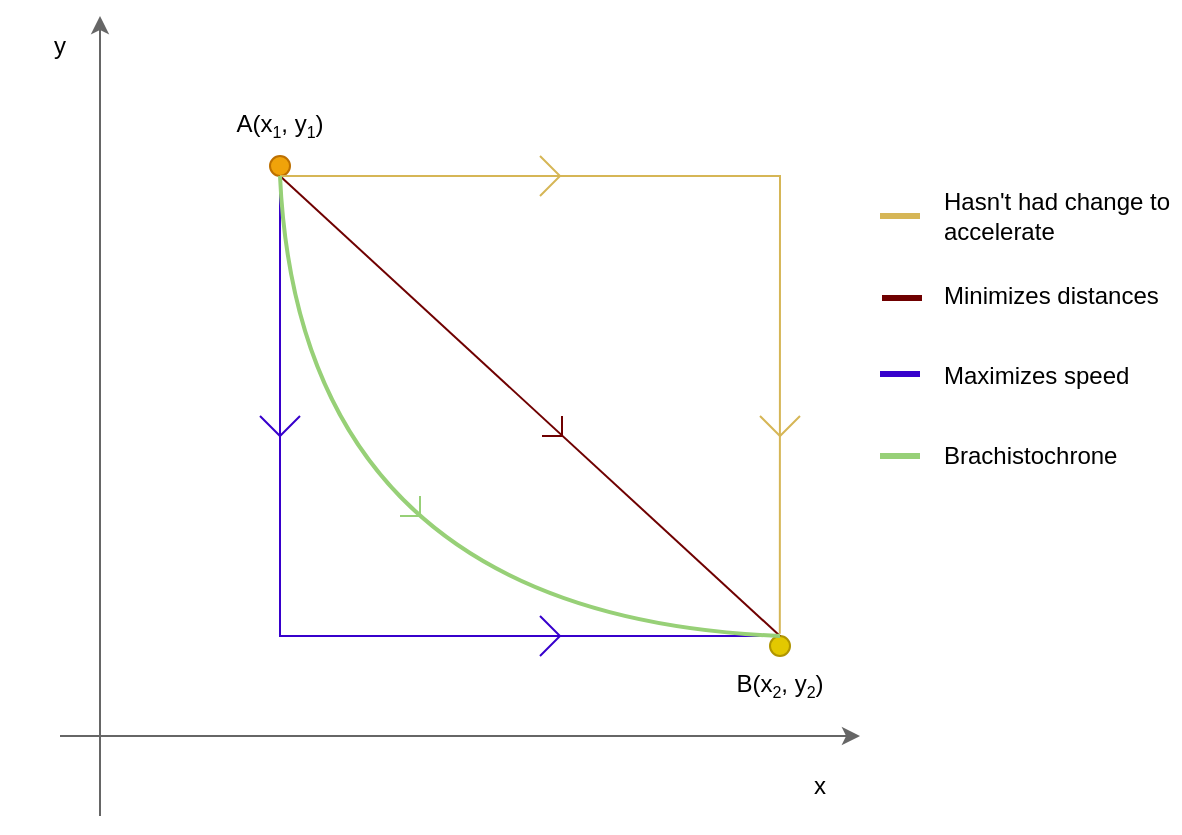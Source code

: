 <mxfile version="18.0.4" type="github">
  <diagram id="QX2g_H7A-oysbLNpwRhZ" name="Page-1">
    <mxGraphModel dx="366" dy="749" grid="1" gridSize="10" guides="1" tooltips="1" connect="1" arrows="1" fold="1" page="1" pageScale="1" pageWidth="850" pageHeight="1100" math="0" shadow="0">
      <root>
        <mxCell id="0" />
        <mxCell id="1" parent="0" />
        <mxCell id="48glNEHDDhysdigHE6gb-4" value="" style="endArrow=classic;html=1;rounded=0;fillColor=#f5f5f5;strokeColor=#666666;" parent="1" edge="1">
          <mxGeometry width="50" height="50" relative="1" as="geometry">
            <mxPoint x="380" y="680" as="sourcePoint" />
            <mxPoint x="380" y="280" as="targetPoint" />
          </mxGeometry>
        </mxCell>
        <mxCell id="48glNEHDDhysdigHE6gb-5" value="" style="endArrow=classic;html=1;rounded=0;fillColor=#f5f5f5;strokeColor=#666666;" parent="1" edge="1">
          <mxGeometry width="50" height="50" relative="1" as="geometry">
            <mxPoint x="360" y="640" as="sourcePoint" />
            <mxPoint x="760" y="640" as="targetPoint" />
          </mxGeometry>
        </mxCell>
        <mxCell id="48glNEHDDhysdigHE6gb-6" value="x" style="text;html=1;strokeColor=none;fillColor=none;align=center;verticalAlign=middle;whiteSpace=wrap;rounded=0;" parent="1" vertex="1">
          <mxGeometry x="710" y="650" width="60" height="30" as="geometry" />
        </mxCell>
        <mxCell id="48glNEHDDhysdigHE6gb-7" value="y" style="text;html=1;strokeColor=none;fillColor=none;align=center;verticalAlign=middle;whiteSpace=wrap;rounded=0;" parent="1" vertex="1">
          <mxGeometry x="330" y="280" width="60" height="30" as="geometry" />
        </mxCell>
        <mxCell id="48glNEHDDhysdigHE6gb-8" value="A(x&lt;font size=&quot;1&quot;&gt;&lt;sub style=&quot;font-size: 8px;&quot;&gt;1&lt;/sub&gt;&lt;/font&gt;, y&lt;font size=&quot;1&quot;&gt;&lt;sub style=&quot;font-size: 8px;&quot;&gt;1&lt;/sub&gt;&lt;/font&gt;)" style="text;html=1;strokeColor=none;fillColor=none;align=center;verticalAlign=middle;whiteSpace=wrap;rounded=0;" parent="1" vertex="1">
          <mxGeometry x="440" y="320" width="60" height="30" as="geometry" />
        </mxCell>
        <mxCell id="48glNEHDDhysdigHE6gb-9" value="B(x&lt;font size=&quot;1&quot;&gt;&lt;sub style=&quot;font-size: 8px;&quot;&gt;2&lt;/sub&gt;&lt;/font&gt;, y&lt;font size=&quot;1&quot;&gt;&lt;sub style=&quot;font-size: 8px;&quot;&gt;2&lt;/sub&gt;&lt;/font&gt;)" style="text;html=1;strokeColor=none;fillColor=none;align=center;verticalAlign=middle;whiteSpace=wrap;rounded=0;" parent="1" vertex="1">
          <mxGeometry x="690" y="600" width="60" height="30" as="geometry" />
        </mxCell>
        <mxCell id="48glNEHDDhysdigHE6gb-14" style="edgeStyle=orthogonalEdgeStyle;rounded=0;orthogonalLoop=1;jettySize=auto;html=1;fontSize=8;endArrow=none;endFill=0;fillColor=#6a00ff;strokeColor=#3700CC;exitX=0.5;exitY=1;exitDx=0;exitDy=0;entryX=0.5;entryY=0;entryDx=0;entryDy=0;" parent="1" source="48glNEHDDhysdigHE6gb-10" target="48glNEHDDhysdigHE6gb-11" edge="1">
          <mxGeometry relative="1" as="geometry">
            <mxPoint x="474" y="590" as="targetPoint" />
            <mxPoint x="474" y="380" as="sourcePoint" />
            <Array as="points">
              <mxPoint x="470" y="590" />
            </Array>
          </mxGeometry>
        </mxCell>
        <mxCell id="48glNEHDDhysdigHE6gb-10" value="" style="ellipse;whiteSpace=wrap;html=1;fontSize=8;fillColor=#f0a30a;strokeColor=#BD7000;fontColor=#000000;" parent="1" vertex="1">
          <mxGeometry x="465" y="350" width="10" height="10" as="geometry" />
        </mxCell>
        <mxCell id="48glNEHDDhysdigHE6gb-11" value="" style="ellipse;whiteSpace=wrap;html=1;fontSize=8;fillColor=#e3c800;strokeColor=#B09500;fontColor=#000000;" parent="1" vertex="1">
          <mxGeometry x="715" y="590" width="10" height="10" as="geometry" />
        </mxCell>
        <mxCell id="48glNEHDDhysdigHE6gb-12" value="" style="endArrow=none;html=1;rounded=0;fontSize=8;entryX=0.5;entryY=0;entryDx=0;entryDy=0;exitX=0.5;exitY=1;exitDx=0;exitDy=0;fillColor=#a20025;strokeColor=#6F0000;" parent="1" source="48glNEHDDhysdigHE6gb-10" target="48glNEHDDhysdigHE6gb-11" edge="1">
          <mxGeometry width="50" height="50" relative="1" as="geometry">
            <mxPoint x="470" y="430" as="sourcePoint" />
            <mxPoint x="520" y="380" as="targetPoint" />
          </mxGeometry>
        </mxCell>
        <mxCell id="48glNEHDDhysdigHE6gb-17" value="" style="endArrow=none;html=1;rounded=0;fontSize=8;fillColor=#fff2cc;strokeColor=#d6b656;entryX=0.491;entryY=-0.109;entryDx=0;entryDy=0;entryPerimeter=0;" parent="1" target="48glNEHDDhysdigHE6gb-11" edge="1">
          <mxGeometry width="50" height="50" relative="1" as="geometry">
            <mxPoint x="470" y="360" as="sourcePoint" />
            <mxPoint x="710" y="590" as="targetPoint" />
            <Array as="points">
              <mxPoint x="720" y="360" />
            </Array>
          </mxGeometry>
        </mxCell>
        <mxCell id="48glNEHDDhysdigHE6gb-20" value="Maximizes speed" style="text;html=1;strokeColor=none;fillColor=none;align=left;verticalAlign=middle;whiteSpace=wrap;rounded=0;fontSize=12;fontColor=#000000;" parent="1" vertex="1">
          <mxGeometry x="800" y="440" width="120" height="40" as="geometry" />
        </mxCell>
        <mxCell id="48glNEHDDhysdigHE6gb-22" value="" style="endArrow=none;html=1;rounded=0;fontSize=8;fontColor=#A680B8;fillColor=#6a00ff;strokeColor=#3700CC;" parent="1" edge="1">
          <mxGeometry width="50" height="50" relative="1" as="geometry">
            <mxPoint x="460" y="480" as="sourcePoint" />
            <mxPoint x="480" y="480" as="targetPoint" />
            <Array as="points">
              <mxPoint x="470" y="490" />
            </Array>
          </mxGeometry>
        </mxCell>
        <mxCell id="48glNEHDDhysdigHE6gb-23" value="" style="endArrow=none;html=1;rounded=0;fontSize=8;fontColor=#A680B8;fillColor=#fff2cc;strokeColor=#d6b656;" parent="1" edge="1">
          <mxGeometry width="50" height="50" relative="1" as="geometry">
            <mxPoint x="710" y="480" as="sourcePoint" />
            <mxPoint x="730" y="480" as="targetPoint" />
            <Array as="points">
              <mxPoint x="720" y="490" />
            </Array>
          </mxGeometry>
        </mxCell>
        <mxCell id="48glNEHDDhysdigHE6gb-26" value="" style="endArrow=none;html=1;rounded=0;fontSize=8;fontColor=#A680B8;fillColor=#a20025;strokeColor=#6F0000;" parent="1" edge="1">
          <mxGeometry width="50" height="50" relative="1" as="geometry">
            <mxPoint x="601" y="490" as="sourcePoint" />
            <mxPoint x="611" y="480" as="targetPoint" />
            <Array as="points">
              <mxPoint x="611" y="490" />
            </Array>
          </mxGeometry>
        </mxCell>
        <mxCell id="48glNEHDDhysdigHE6gb-27" value="" style="endArrow=none;html=1;rounded=0;fontSize=8;fontColor=#A680B8;fillColor=#fff2cc;strokeColor=#d6b656;" parent="1" edge="1">
          <mxGeometry width="50" height="50" relative="1" as="geometry">
            <mxPoint x="600" y="370" as="sourcePoint" />
            <mxPoint x="600" y="350" as="targetPoint" />
            <Array as="points">
              <mxPoint x="610" y="360" />
            </Array>
          </mxGeometry>
        </mxCell>
        <mxCell id="48glNEHDDhysdigHE6gb-28" value="" style="endArrow=none;html=1;rounded=0;fontSize=8;fontColor=#A680B8;fillColor=#6a00ff;strokeColor=#3700CC;" parent="1" edge="1">
          <mxGeometry width="50" height="50" relative="1" as="geometry">
            <mxPoint x="600" y="600" as="sourcePoint" />
            <mxPoint x="600" y="580.0" as="targetPoint" />
            <Array as="points">
              <mxPoint x="610" y="590" />
            </Array>
          </mxGeometry>
        </mxCell>
        <mxCell id="48glNEHDDhysdigHE6gb-32" value="" style="curved=1;endArrow=none;html=1;rounded=0;fontSize=8;fontColor=#000000;exitX=0.5;exitY=1;exitDx=0;exitDy=0;endFill=0;strokeWidth=2;fillColor=#60a917;strokeColor=#97D077;" parent="1" source="48glNEHDDhysdigHE6gb-10" edge="1">
          <mxGeometry width="50" height="50" relative="1" as="geometry">
            <mxPoint x="570" y="410" as="sourcePoint" />
            <mxPoint x="720" y="590" as="targetPoint" />
            <Array as="points">
              <mxPoint x="480" y="580" />
            </Array>
          </mxGeometry>
        </mxCell>
        <mxCell id="48glNEHDDhysdigHE6gb-34" value="Minimizes distances" style="text;html=1;strokeColor=none;fillColor=none;align=left;verticalAlign=middle;whiteSpace=wrap;rounded=0;fontSize=12;fontColor=#000000;" parent="1" vertex="1">
          <mxGeometry x="800" y="400" width="120" height="40" as="geometry" />
        </mxCell>
        <mxCell id="48glNEHDDhysdigHE6gb-35" value="Hasn&#39;t had change to accelerate" style="text;html=1;strokeColor=none;fillColor=none;align=left;verticalAlign=middle;whiteSpace=wrap;rounded=0;fontSize=12;fontColor=#000000;" parent="1" vertex="1">
          <mxGeometry x="800" y="360" width="120" height="40" as="geometry" />
        </mxCell>
        <mxCell id="48glNEHDDhysdigHE6gb-37" value="" style="endArrow=none;html=1;rounded=0;fontSize=8;fontColor=#7EA6E0;strokeWidth=3;fillColor=#fff2cc;strokeColor=#d6b656;" parent="1" edge="1">
          <mxGeometry width="50" height="50" relative="1" as="geometry">
            <mxPoint x="770" y="380" as="sourcePoint" />
            <mxPoint x="790" y="380" as="targetPoint" />
          </mxGeometry>
        </mxCell>
        <mxCell id="48glNEHDDhysdigHE6gb-38" value="" style="endArrow=none;html=1;rounded=0;fontSize=8;fontColor=#7EA6E0;strokeWidth=3;fillColor=#a20025;strokeColor=#6F0000;" parent="1" edge="1">
          <mxGeometry width="50" height="50" relative="1" as="geometry">
            <mxPoint x="771" y="421" as="sourcePoint" />
            <mxPoint x="791" y="421" as="targetPoint" />
          </mxGeometry>
        </mxCell>
        <mxCell id="48glNEHDDhysdigHE6gb-39" value="" style="endArrow=none;html=1;rounded=0;fontSize=8;fontColor=#7EA6E0;strokeWidth=3;fillColor=#6a00ff;strokeColor=#3700CC;" parent="1" edge="1">
          <mxGeometry width="50" height="50" relative="1" as="geometry">
            <mxPoint x="770" y="459" as="sourcePoint" />
            <mxPoint x="790" y="459" as="targetPoint" />
          </mxGeometry>
        </mxCell>
        <mxCell id="48glNEHDDhysdigHE6gb-40" value="Brachistochrone" style="text;html=1;strokeColor=none;fillColor=none;align=left;verticalAlign=middle;whiteSpace=wrap;rounded=0;fontSize=12;fontColor=#000000;" parent="1" vertex="1">
          <mxGeometry x="800" y="480" width="120" height="40" as="geometry" />
        </mxCell>
        <mxCell id="48glNEHDDhysdigHE6gb-41" value="" style="endArrow=none;html=1;rounded=0;fontSize=8;fontColor=#7EA6E0;strokeWidth=3;fillColor=#60a917;strokeColor=#97D077;" parent="1" edge="1">
          <mxGeometry width="50" height="50" relative="1" as="geometry">
            <mxPoint x="770" y="500" as="sourcePoint" />
            <mxPoint x="790" y="500" as="targetPoint" />
          </mxGeometry>
        </mxCell>
        <mxCell id="48glNEHDDhysdigHE6gb-42" value="" style="endArrow=none;html=1;rounded=0;fontSize=8;fontColor=#A680B8;fillColor=#a20025;strokeColor=#97D077;" parent="1" edge="1">
          <mxGeometry width="50" height="50" relative="1" as="geometry">
            <mxPoint x="530.0" y="530" as="sourcePoint" />
            <mxPoint x="540.0" y="520" as="targetPoint" />
            <Array as="points">
              <mxPoint x="540" y="530" />
            </Array>
          </mxGeometry>
        </mxCell>
      </root>
    </mxGraphModel>
  </diagram>
</mxfile>
